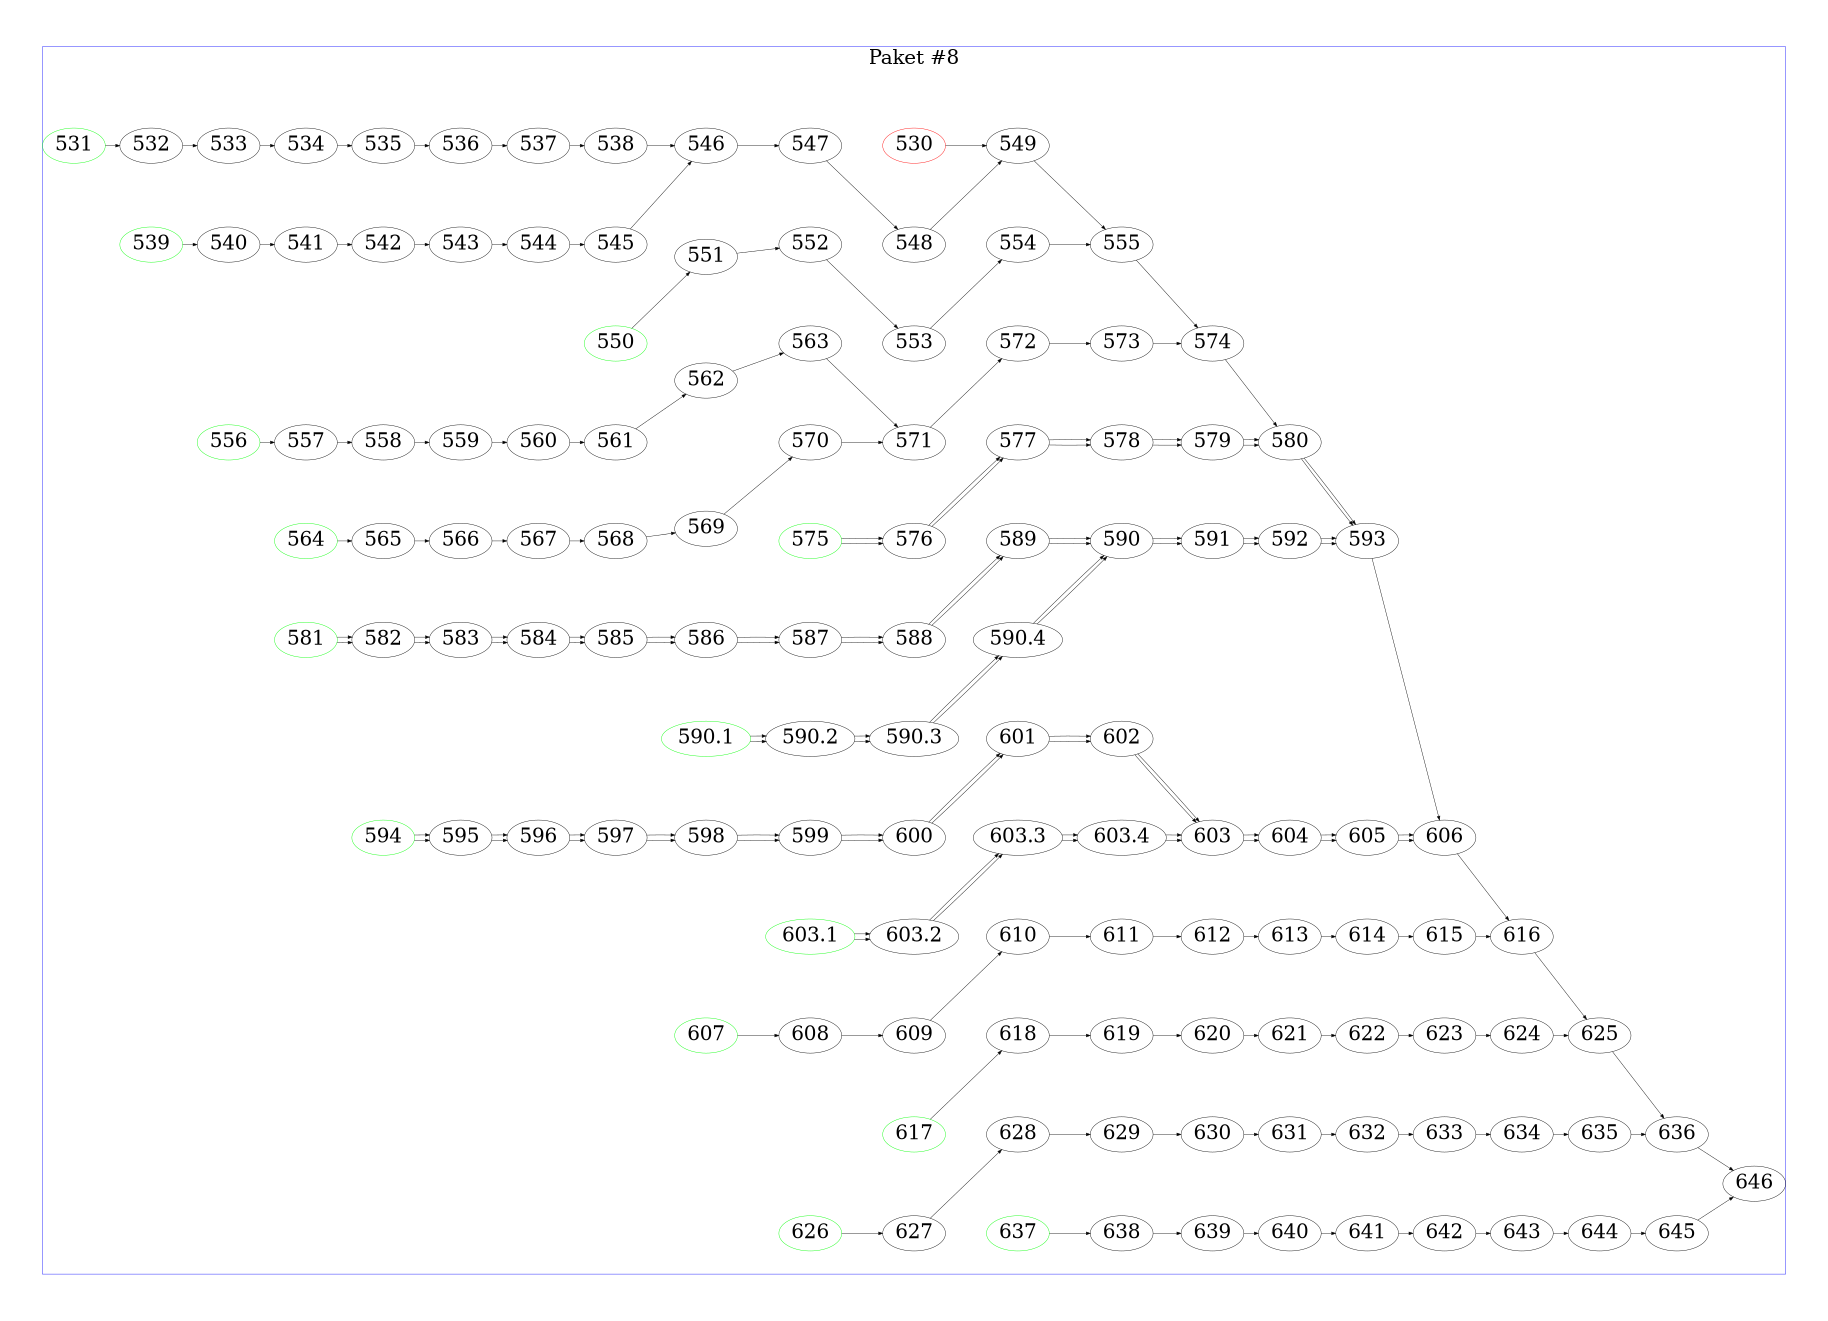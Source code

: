 digraph paket8 {
    rankdir=LR;
    ratio="fill";
    size="11.7,8.3!";
    margin=0.25;
    fontsize="48";
    node [fontsize="48"];


530 [color=red];
531 [color=green];
539 [color=green];
550 [color=green];
556 [color=green];
564 [color=green];
575 [color=green];
581 [color=green];
590.1 [color=green]
594 [color=green];
603.1 [color=green];
607 [color=green];
617 [color=green];
626 [color=green];
637 [color=green];

    subgraph cluster_8 {
        label = "Paket #8"
        color = blue

        530 -> 549;
        531 -> 532 -> 533 -> 534 -> 535 -> 536 -> 537 -> 538 -> 546;
        539 -> 540 -> 541 -> 542 -> 543 -> 544 -> 545 -> 546 -> 547 -> 548 -> 549 -> 555;

        550 -> 551 -> 552 -> 553 -> 554 -> 555 -> 574;

        556 -> 557 -> 558 -> 559 -> 560 -> 561 -> 562 -> 563 -> 571;
        564 -> 565 -> 566 -> 567 -> 568 -> 569 -> 570 -> 571 -> 572 -> 573 -> 574 -> 580;

        575 -> 576 -> 577 -> 578 -> 579 -> 580 -> 593;
        581 -> 582 -> 583 -> 584 -> 585 -> 586 -> 587 -> 588 -> 589 -> 590;
        590.1 -> 590.2 -> 590.3 -> 590.4 -> 590 -> 591 -> 592 -> 593;

        575 -> 576 -> 577 -> 578 -> 579 -> 580 -> 593;
        581 -> 582 -> 583 -> 584 -> 585 -> 586 -> 587 -> 588 -> 589 -> 590;
        590.1 -> 590.2 -> 590.3 -> 590.4 -> 590 -> 591 -> 592 -> 593 -> 606;

        594 -> 595 -> 596 -> 597 -> 598 -> 599 -> 600 -> 601 -> 602 -> 603;
        603.1 -> 603.2 -> 603.3 -> 603.4 -> 603 -> 604 -> 605 -> 606

        594 -> 595 -> 596 -> 597 -> 598 -> 599 -> 600 -> 601 -> 602 -> 603;
        603.1 -> 603.2 -> 603.3 -> 603.4 -> 603 -> 604 -> 605 -> 606 -> 616;

        607 -> 608 -> 609 -> 610 -> 611 -> 612 -> 613 -> 614 -> 615 -> 616 -> 625;
        617 -> 618 -> 619 -> 620 -> 621 -> 622 -> 623 -> 624 -> 625 -> 636;
        626 -> 627 -> 628 -> 629 -> 630 -> 631 -> 632 -> 633 -> 634 -> 635 -> 636 -> 646;
        637 -> 638 -> 639 -> 640 -> 641 -> 642 -> 643 -> 644 -> 645 -> 646;
    }



}

